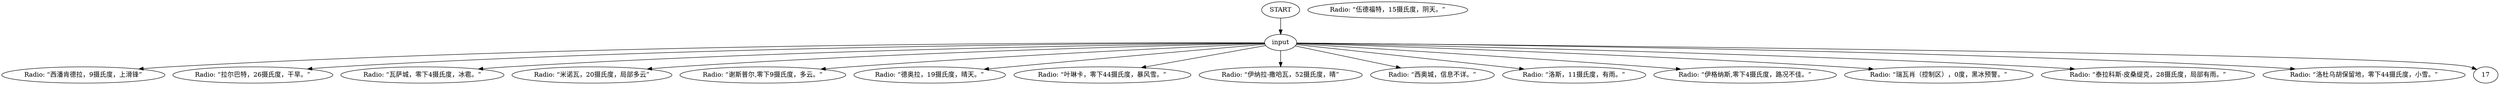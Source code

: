 # WHIRLING F2 / RADIO barks
# A radio tuned to an interisolar weather-station.
# ==================================================
digraph G {
	  0 [label="START"];
	  1 [label="input"];
	  2 [label="Radio: “西潘肯德拉，9摄氏度，上滑锋”"];
	  3 [label="Radio: “拉尔巴特，26摄氏度，干旱。”"];
	  4 [label="Radio: “瓦萨城，零下4摄氏度，冰雹。”"];
	  5 [label="Radio: “米诺瓦，20摄氏度，局部多云”"];
	  6 [label="Radio: “谢斯普尔,零下9摄氏度，多云。”"];
	  7 [label="Radio: “德奥拉，19摄氏度，晴天。”"];
	  8 [label="Radio: “叶琳卡，零下44摄氏度，暴风雪。”"];
	  9 [label="Radio: “伊纳拉-撒哈瓦，52摄氏度，晴”"];
	  10 [label="Radio: “西奥城，信息不详。”"];
	  11 [label="Radio: “伍德福特，15摄氏度，阴天。”"];
	  12 [label="Radio: “洛斯，11摄氏度，有雨。”"];
	  13 [label="Radio: “伊格纳斯,零下4摄氏度，路况不佳。”"];
	  14 [label="Radio: “瑞瓦肖（控制区），0度，黑冰预警。”"];
	  15 [label="Radio: “泰拉科斯-皮桑缇克，28摄氏度，局部有雨。”"];
	  16 [label="Radio: “洛杜乌胡保留地，零下44摄氏度，小雪。”"];
	  0 -> 1
	  1 -> 2
	  1 -> 3
	  1 -> 4
	  1 -> 5
	  1 -> 6
	  1 -> 7
	  1 -> 8
	  1 -> 9
	  1 -> 10
	  1 -> 12
	  1 -> 13
	  1 -> 14
	  1 -> 15
	  1 -> 16
	  1 -> 17
}

